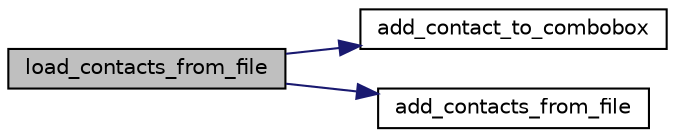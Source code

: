 digraph "load_contacts_from_file"
{
 // LATEX_PDF_SIZE
  edge [fontname="Helvetica",fontsize="10",labelfontname="Helvetica",labelfontsize="10"];
  node [fontname="Helvetica",fontsize="10",shape=record];
  rankdir="LR";
  Node1 [label="load_contacts_from_file",height=0.2,width=0.4,color="black", fillcolor="grey75", style="filled", fontcolor="black",tooltip=" "];
  Node1 -> Node2 [color="midnightblue",fontsize="10",style="solid",fontname="Helvetica"];
  Node2 [label="add_contact_to_combobox",height=0.2,width=0.4,color="black", fillcolor="white", style="filled",URL="$ui_8c.html#acfeb1c1504a9c8dab16b48f4ee0a8324",tooltip=" "];
  Node1 -> Node3 [color="midnightblue",fontsize="10",style="solid",fontname="Helvetica"];
  Node3 [label="add_contacts_from_file",height=0.2,width=0.4,color="black", fillcolor="white", style="filled",URL="$ui_8c.html#a3cce6cef71ccb6ae5dd4c9ca852eb31f",tooltip=" "];
}
